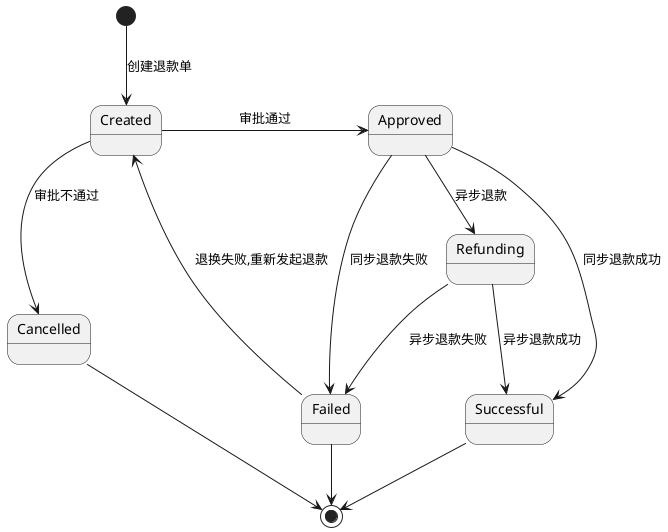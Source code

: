 @startuml

[*] --> Created :创建退款单
Created -right-> Approved :审批通过
Created --> Cancelled :审批不通过
Approved --> Failed: 同步退款失败
Approved --> Successful :同步退款成功
Approved --> Refunding : 异步退款
Refunding --> Failed: 异步退款失败
Failed -->Created :退换失败,重新发起退款
Refunding --> Successful :异步退款成功
Cancelled -->[*]
Failed -->[*]
Successful -->[*]

@enduml